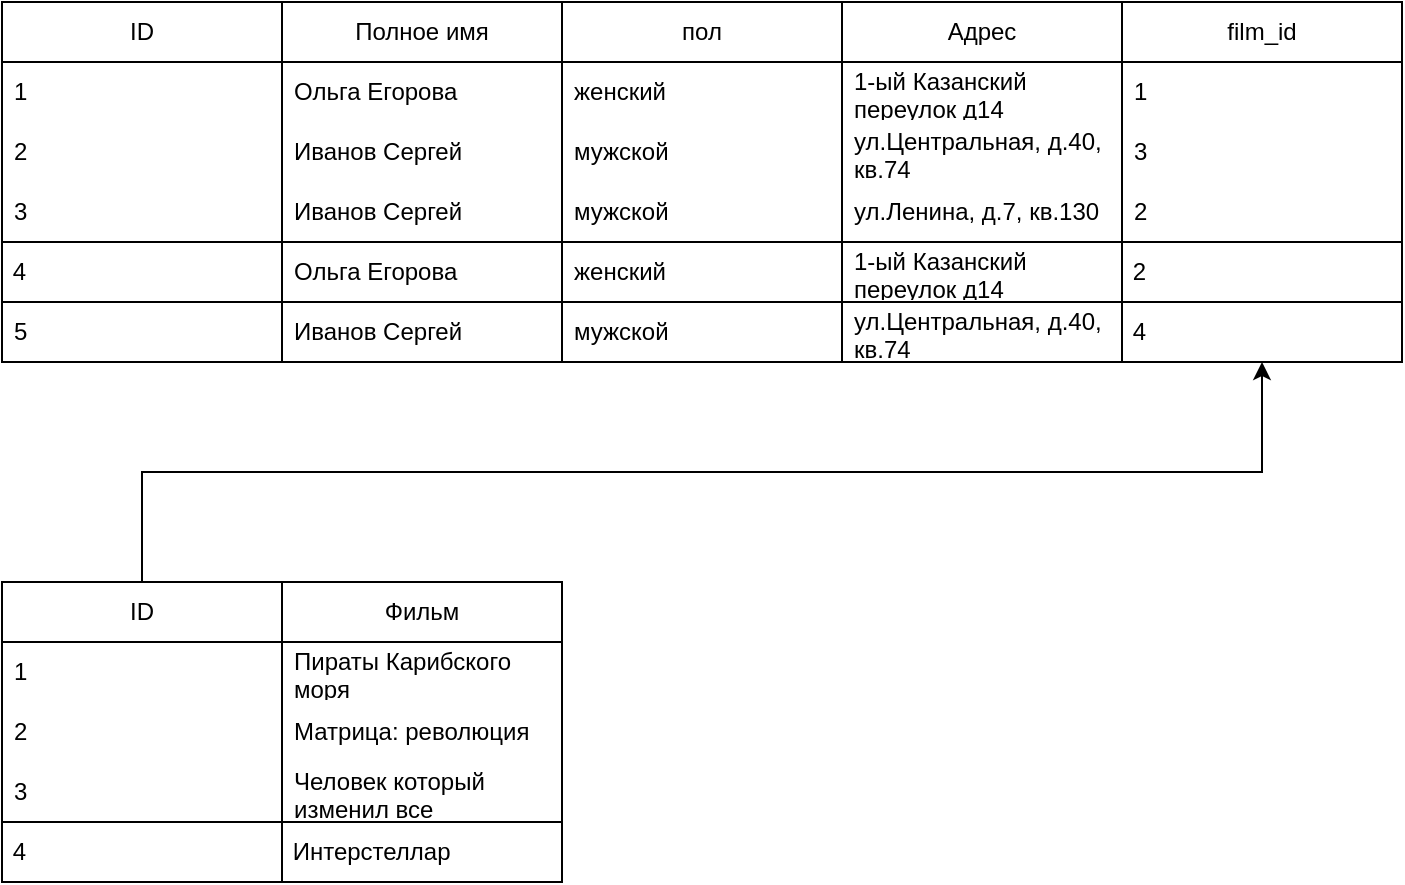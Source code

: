 <mxfile version="20.5.3" type="embed"><diagram id="CBEdVw45p-Hl2GTH4hc8" name="Page-1"><mxGraphModel dx="1120" dy="767" grid="1" gridSize="10" guides="1" tooltips="1" connect="1" arrows="1" fold="1" page="1" pageScale="1" pageWidth="850" pageHeight="1100" math="0" shadow="0"><root><mxCell id="0"/><mxCell id="1" parent="0"/><mxCell id="2" value="Полное имя" style="swimlane;fontStyle=0;childLayout=stackLayout;horizontal=1;startSize=30;horizontalStack=0;resizeParent=1;resizeParentMax=0;resizeLast=0;collapsible=1;marginBottom=0;whiteSpace=wrap;html=1;" vertex="1" parent="1"><mxGeometry x="150" y="70" width="140" height="120" as="geometry"/></mxCell><mxCell id="3" value="Ольга Егорова" style="text;strokeColor=none;fillColor=none;align=left;verticalAlign=middle;spacingLeft=4;spacingRight=4;overflow=hidden;points=[[0,0.5],[1,0.5]];portConstraint=eastwest;rotatable=0;whiteSpace=wrap;html=1;" vertex="1" parent="2"><mxGeometry y="30" width="140" height="30" as="geometry"/></mxCell><mxCell id="4" value="Иванов Сергей" style="text;strokeColor=none;fillColor=none;align=left;verticalAlign=middle;spacingLeft=4;spacingRight=4;overflow=hidden;points=[[0,0.5],[1,0.5]];portConstraint=eastwest;rotatable=0;whiteSpace=wrap;html=1;" vertex="1" parent="2"><mxGeometry y="60" width="140" height="30" as="geometry"/></mxCell><mxCell id="5" value="Иванов Сергей" style="text;strokeColor=none;fillColor=none;align=left;verticalAlign=middle;spacingLeft=4;spacingRight=4;overflow=hidden;points=[[0,0.5],[1,0.5]];portConstraint=eastwest;rotatable=0;whiteSpace=wrap;html=1;" vertex="1" parent="2"><mxGeometry y="90" width="140" height="30" as="geometry"/></mxCell><mxCell id="6" value="ID" style="swimlane;fontStyle=0;childLayout=stackLayout;horizontal=1;startSize=30;horizontalStack=0;resizeParent=1;resizeParentMax=0;resizeLast=0;collapsible=1;marginBottom=0;whiteSpace=wrap;html=1;" vertex="1" parent="1"><mxGeometry x="10" y="70" width="140" height="120" as="geometry"/></mxCell><mxCell id="7" value="1" style="text;strokeColor=none;fillColor=none;align=left;verticalAlign=middle;spacingLeft=4;spacingRight=4;overflow=hidden;points=[[0,0.5],[1,0.5]];portConstraint=eastwest;rotatable=0;whiteSpace=wrap;html=1;" vertex="1" parent="6"><mxGeometry y="30" width="140" height="30" as="geometry"/></mxCell><mxCell id="8" value="2" style="text;strokeColor=none;fillColor=none;align=left;verticalAlign=middle;spacingLeft=4;spacingRight=4;overflow=hidden;points=[[0,0.5],[1,0.5]];portConstraint=eastwest;rotatable=0;whiteSpace=wrap;html=1;" vertex="1" parent="6"><mxGeometry y="60" width="140" height="30" as="geometry"/></mxCell><mxCell id="9" value="3" style="text;strokeColor=none;fillColor=none;align=left;verticalAlign=middle;spacingLeft=4;spacingRight=4;overflow=hidden;points=[[0,0.5],[1,0.5]];portConstraint=eastwest;rotatable=0;whiteSpace=wrap;html=1;" vertex="1" parent="6"><mxGeometry y="90" width="140" height="30" as="geometry"/></mxCell><mxCell id="10" value="Адрес" style="swimlane;fontStyle=0;childLayout=stackLayout;horizontal=1;startSize=30;horizontalStack=0;resizeParent=1;resizeParentMax=0;resizeLast=0;collapsible=1;marginBottom=0;whiteSpace=wrap;html=1;" vertex="1" parent="1"><mxGeometry x="430" y="70" width="140" height="120" as="geometry"/></mxCell><mxCell id="11" value="1-ый Казанский переулок д14" style="text;strokeColor=none;fillColor=none;align=left;verticalAlign=middle;spacingLeft=4;spacingRight=4;overflow=hidden;points=[[0,0.5],[1,0.5]];portConstraint=eastwest;rotatable=0;whiteSpace=wrap;html=1;" vertex="1" parent="10"><mxGeometry y="30" width="140" height="30" as="geometry"/></mxCell><mxCell id="12" value="ул.Центральная, д.40, кв.74" style="text;strokeColor=none;fillColor=none;align=left;verticalAlign=middle;spacingLeft=4;spacingRight=4;overflow=hidden;points=[[0,0.5],[1,0.5]];portConstraint=eastwest;rotatable=0;whiteSpace=wrap;html=1;" vertex="1" parent="10"><mxGeometry y="60" width="140" height="30" as="geometry"/></mxCell><mxCell id="13" value="ул.Ленина, д.7, кв.130" style="text;strokeColor=none;fillColor=none;align=left;verticalAlign=middle;spacingLeft=4;spacingRight=4;overflow=hidden;points=[[0,0.5],[1,0.5]];portConstraint=eastwest;rotatable=0;whiteSpace=wrap;html=1;" vertex="1" parent="10"><mxGeometry y="90" width="140" height="30" as="geometry"/></mxCell><mxCell id="14" value="пол" style="swimlane;fontStyle=0;childLayout=stackLayout;horizontal=1;startSize=30;horizontalStack=0;resizeParent=1;resizeParentMax=0;resizeLast=0;collapsible=1;marginBottom=0;whiteSpace=wrap;html=1;" vertex="1" parent="1"><mxGeometry x="290" y="70" width="140" height="120" as="geometry"/></mxCell><mxCell id="15" value="женский" style="text;strokeColor=none;fillColor=none;align=left;verticalAlign=middle;spacingLeft=4;spacingRight=4;overflow=hidden;points=[[0,0.5],[1,0.5]];portConstraint=eastwest;rotatable=0;whiteSpace=wrap;html=1;" vertex="1" parent="14"><mxGeometry y="30" width="140" height="30" as="geometry"/></mxCell><mxCell id="16" value="мужской" style="text;strokeColor=none;fillColor=none;align=left;verticalAlign=middle;spacingLeft=4;spacingRight=4;overflow=hidden;points=[[0,0.5],[1,0.5]];portConstraint=eastwest;rotatable=0;whiteSpace=wrap;html=1;" vertex="1" parent="14"><mxGeometry y="60" width="140" height="30" as="geometry"/></mxCell><mxCell id="17" value="мужской" style="text;strokeColor=none;fillColor=none;align=left;verticalAlign=middle;spacingLeft=4;spacingRight=4;overflow=hidden;points=[[0,0.5],[1,0.5]];portConstraint=eastwest;rotatable=0;whiteSpace=wrap;html=1;" vertex="1" parent="14"><mxGeometry y="90" width="140" height="30" as="geometry"/></mxCell><mxCell id="26" value="ID" style="swimlane;fontStyle=0;childLayout=stackLayout;horizontal=1;startSize=30;horizontalStack=0;resizeParent=1;resizeParentMax=0;resizeLast=0;collapsible=1;marginBottom=0;whiteSpace=wrap;html=1;" vertex="1" parent="1"><mxGeometry x="10" y="360" width="140" height="120" as="geometry"><mxRectangle x="10" y="260" width="60" height="30" as="alternateBounds"/></mxGeometry></mxCell><mxCell id="27" value="1" style="text;strokeColor=none;fillColor=none;align=left;verticalAlign=middle;spacingLeft=4;spacingRight=4;overflow=hidden;points=[[0,0.5],[1,0.5]];portConstraint=eastwest;rotatable=0;whiteSpace=wrap;html=1;" vertex="1" parent="26"><mxGeometry y="30" width="140" height="30" as="geometry"/></mxCell><mxCell id="28" value="2" style="text;strokeColor=none;fillColor=none;align=left;verticalAlign=middle;spacingLeft=4;spacingRight=4;overflow=hidden;points=[[0,0.5],[1,0.5]];portConstraint=eastwest;rotatable=0;whiteSpace=wrap;html=1;" vertex="1" parent="26"><mxGeometry y="60" width="140" height="30" as="geometry"/></mxCell><mxCell id="29" value="3" style="text;strokeColor=none;fillColor=none;align=left;verticalAlign=middle;spacingLeft=4;spacingRight=4;overflow=hidden;points=[[0,0.5],[1,0.5]];portConstraint=eastwest;rotatable=0;whiteSpace=wrap;html=1;" vertex="1" parent="26"><mxGeometry y="90" width="140" height="30" as="geometry"/></mxCell><mxCell id="70" style="edgeStyle=orthogonalEdgeStyle;rounded=0;orthogonalLoop=1;jettySize=auto;html=1;exitX=0.5;exitY=0;exitDx=0;exitDy=0;entryX=0.5;entryY=1;entryDx=0;entryDy=0;" edge="1" parent="1" source="26" target="55"><mxGeometry relative="1" as="geometry"/></mxCell><mxCell id="30" value="Фильм" style="swimlane;fontStyle=0;childLayout=stackLayout;horizontal=1;startSize=30;horizontalStack=0;resizeParent=1;resizeParentMax=0;resizeLast=0;collapsible=1;marginBottom=0;whiteSpace=wrap;html=1;" vertex="1" parent="1"><mxGeometry x="150" y="360" width="140" height="120" as="geometry"/></mxCell><mxCell id="31" value="Пираты Карибского моря" style="text;strokeColor=none;fillColor=none;align=left;verticalAlign=middle;spacingLeft=4;spacingRight=4;overflow=hidden;points=[[0,0.5],[1,0.5]];portConstraint=eastwest;rotatable=0;whiteSpace=wrap;html=1;" vertex="1" parent="30"><mxGeometry y="30" width="140" height="30" as="geometry"/></mxCell><mxCell id="32" value="Матрица: революция" style="text;strokeColor=none;fillColor=none;align=left;verticalAlign=middle;spacingLeft=4;spacingRight=4;overflow=hidden;points=[[0,0.5],[1,0.5]];portConstraint=eastwest;rotatable=0;whiteSpace=wrap;html=1;" vertex="1" parent="30"><mxGeometry y="60" width="140" height="30" as="geometry"/></mxCell><mxCell id="33" value="Человек который изменил все" style="text;strokeColor=none;fillColor=none;align=left;verticalAlign=middle;spacingLeft=4;spacingRight=4;overflow=hidden;points=[[0,0.5],[1,0.5]];portConstraint=eastwest;rotatable=0;whiteSpace=wrap;html=1;" vertex="1" parent="30"><mxGeometry y="90" width="140" height="30" as="geometry"/></mxCell><mxCell id="38" value="film_id" style="swimlane;fontStyle=0;childLayout=stackLayout;horizontal=1;startSize=30;horizontalStack=0;resizeParent=1;resizeParentMax=0;resizeLast=0;collapsible=1;marginBottom=0;whiteSpace=wrap;html=1;" vertex="1" parent="1"><mxGeometry x="570" y="70" width="140" height="120" as="geometry"/></mxCell><mxCell id="39" value="1" style="text;strokeColor=none;fillColor=none;align=left;verticalAlign=middle;spacingLeft=4;spacingRight=4;overflow=hidden;points=[[0,0.5],[1,0.5]];portConstraint=eastwest;rotatable=0;whiteSpace=wrap;html=1;" vertex="1" parent="38"><mxGeometry y="30" width="140" height="30" as="geometry"/></mxCell><mxCell id="40" value="3" style="text;strokeColor=none;fillColor=none;align=left;verticalAlign=middle;spacingLeft=4;spacingRight=4;overflow=hidden;points=[[0,0.5],[1,0.5]];portConstraint=eastwest;rotatable=0;whiteSpace=wrap;html=1;" vertex="1" parent="38"><mxGeometry y="60" width="140" height="30" as="geometry"/></mxCell><mxCell id="41" value="2" style="text;strokeColor=none;fillColor=none;align=left;verticalAlign=middle;spacingLeft=4;spacingRight=4;overflow=hidden;points=[[0,0.5],[1,0.5]];portConstraint=eastwest;rotatable=0;whiteSpace=wrap;html=1;" vertex="1" parent="38"><mxGeometry y="90" width="140" height="30" as="geometry"/></mxCell><mxCell id="42" value="&amp;nbsp;4" style="rounded=0;whiteSpace=wrap;html=1;align=left;" vertex="1" parent="1"><mxGeometry x="10" y="190" width="140" height="30" as="geometry"/></mxCell><mxCell id="43" value="" style="rounded=0;whiteSpace=wrap;html=1;align=left;" vertex="1" parent="1"><mxGeometry x="10" y="220" width="140" height="30" as="geometry"/></mxCell><mxCell id="46" value="" style="rounded=0;whiteSpace=wrap;html=1;align=left;" vertex="1" parent="1"><mxGeometry x="150" y="220" width="140" height="30" as="geometry"/></mxCell><mxCell id="48" value="" style="rounded=0;whiteSpace=wrap;html=1;align=left;" vertex="1" parent="1"><mxGeometry x="290" y="190" width="140" height="30" as="geometry"/></mxCell><mxCell id="49" value="" style="rounded=0;whiteSpace=wrap;html=1;align=left;" vertex="1" parent="1"><mxGeometry x="290" y="220" width="140" height="30" as="geometry"/></mxCell><mxCell id="51" value="&lt;span style=&quot;color: rgba(0, 0, 0, 0); font-family: monospace; font-size: 0px;&quot;&gt;%3CmxGraphModel%3E%3Croot%3E%3CmxCell%20id%3D%220%22%2F%3E%3CmxCell%20id%3D%221%22%20parent%3D%220%22%2F%3E%3CmxCell%20id%3D%222%22%20value%3D%221-%D1%8B%D0%B9%20%D0%9A%D0%B0%D0%B7%D0%B0%D0%BD%D1%81%D0%BA%D0%B8%D0%B9%20%D0%BF%D0%B5%D1%80%D0%B5%D1%83%D0%BB%D0%BE%D0%BA%20%D0%B414%22%20style%3D%22text%3BstrokeColor%3Dnone%3BfillColor%3Dnone%3Balign%3Dleft%3BverticalAlign%3Dmiddle%3BspacingLeft%3D4%3BspacingRight%3D4%3Boverflow%3Dhidden%3Bpoints%3D%5B%5B0%2C0.5%5D%2C%5B1%2C0.5%5D%5D%3BportConstraint%3Deastwest%3Brotatable%3D0%3BwhiteSpace%3Dwrap%3Bhtml%3D1%3B%22%20vertex%3D%221%22%20parent%3D%221%22%3E%3CmxGeometry%20x%3D%22430%22%20y%3D%22100%22%20width%3D%22140%22%20height%3D%2230%22%20as%3D%22geometry%22%2F%3E%3C%2FmxCell%3E%3C%2Froot%3E%3C%2FmxGraphModel%3E&lt;/span&gt;" style="rounded=0;whiteSpace=wrap;html=1;align=left;" vertex="1" parent="1"><mxGeometry x="430" y="190" width="140" height="30" as="geometry"/></mxCell><mxCell id="52" value="" style="rounded=0;whiteSpace=wrap;html=1;align=left;" vertex="1" parent="1"><mxGeometry x="430" y="220" width="140" height="30" as="geometry"/></mxCell><mxCell id="54" value="&amp;nbsp;2" style="rounded=0;whiteSpace=wrap;html=1;align=left;" vertex="1" parent="1"><mxGeometry x="570" y="190" width="140" height="30" as="geometry"/></mxCell><mxCell id="55" value="&amp;nbsp;4" style="rounded=0;whiteSpace=wrap;html=1;align=left;" vertex="1" parent="1"><mxGeometry x="570" y="220" width="140" height="30" as="geometry"/></mxCell><mxCell id="57" value="&amp;nbsp;4" style="rounded=0;whiteSpace=wrap;html=1;align=left;" vertex="1" parent="1"><mxGeometry x="10" y="480" width="140" height="30" as="geometry"/></mxCell><mxCell id="58" value="&amp;nbsp;Интерстеллар" style="rounded=0;whiteSpace=wrap;html=1;align=left;" vertex="1" parent="1"><mxGeometry x="150" y="480" width="140" height="30" as="geometry"/></mxCell><mxCell id="59" value="Ольга Егорова" style="text;strokeColor=none;fillColor=none;align=left;verticalAlign=middle;spacingLeft=4;spacingRight=4;overflow=hidden;points=[[0,0.5],[1,0.5]];portConstraint=eastwest;rotatable=0;whiteSpace=wrap;html=1;" vertex="1" parent="1"><mxGeometry x="150" y="190" width="140" height="30" as="geometry"/></mxCell><mxCell id="60" value="женский" style="text;strokeColor=none;fillColor=none;align=left;verticalAlign=middle;spacingLeft=4;spacingRight=4;overflow=hidden;points=[[0,0.5],[1,0.5]];portConstraint=eastwest;rotatable=0;whiteSpace=wrap;html=1;" vertex="1" parent="1"><mxGeometry x="290" y="190" width="140" height="30" as="geometry"/></mxCell><mxCell id="61" value="1-ый Казанский переулок д14" style="text;strokeColor=none;fillColor=none;align=left;verticalAlign=middle;spacingLeft=4;spacingRight=4;overflow=hidden;points=[[0,0.5],[1,0.5]];portConstraint=eastwest;rotatable=0;whiteSpace=wrap;html=1;" vertex="1" parent="1"><mxGeometry x="430" y="190" width="140" height="30" as="geometry"/></mxCell><mxCell id="62" value="5" style="text;strokeColor=none;fillColor=none;align=left;verticalAlign=middle;spacingLeft=4;spacingRight=4;overflow=hidden;points=[[0,0.5],[1,0.5]];portConstraint=eastwest;rotatable=0;whiteSpace=wrap;html=1;" vertex="1" parent="1"><mxGeometry x="10" y="220" width="140" height="30" as="geometry"/></mxCell><mxCell id="63" value="Иванов Сергей" style="text;strokeColor=none;fillColor=none;align=left;verticalAlign=middle;spacingLeft=4;spacingRight=4;overflow=hidden;points=[[0,0.5],[1,0.5]];portConstraint=eastwest;rotatable=0;whiteSpace=wrap;html=1;" vertex="1" parent="1"><mxGeometry x="150" y="220" width="140" height="30" as="geometry"/></mxCell><mxCell id="64" value="мужской" style="text;strokeColor=none;fillColor=none;align=left;verticalAlign=middle;spacingLeft=4;spacingRight=4;overflow=hidden;points=[[0,0.5],[1,0.5]];portConstraint=eastwest;rotatable=0;whiteSpace=wrap;html=1;" vertex="1" parent="1"><mxGeometry x="290" y="220" width="140" height="30" as="geometry"/></mxCell><mxCell id="65" value="ул.Центральная, д.40, кв.74" style="text;strokeColor=none;fillColor=none;align=left;verticalAlign=middle;spacingLeft=4;spacingRight=4;overflow=hidden;points=[[0,0.5],[1,0.5]];portConstraint=eastwest;rotatable=0;whiteSpace=wrap;html=1;" vertex="1" parent="1"><mxGeometry x="430" y="220" width="140" height="30" as="geometry"/></mxCell></root></mxGraphModel></diagram></mxfile>